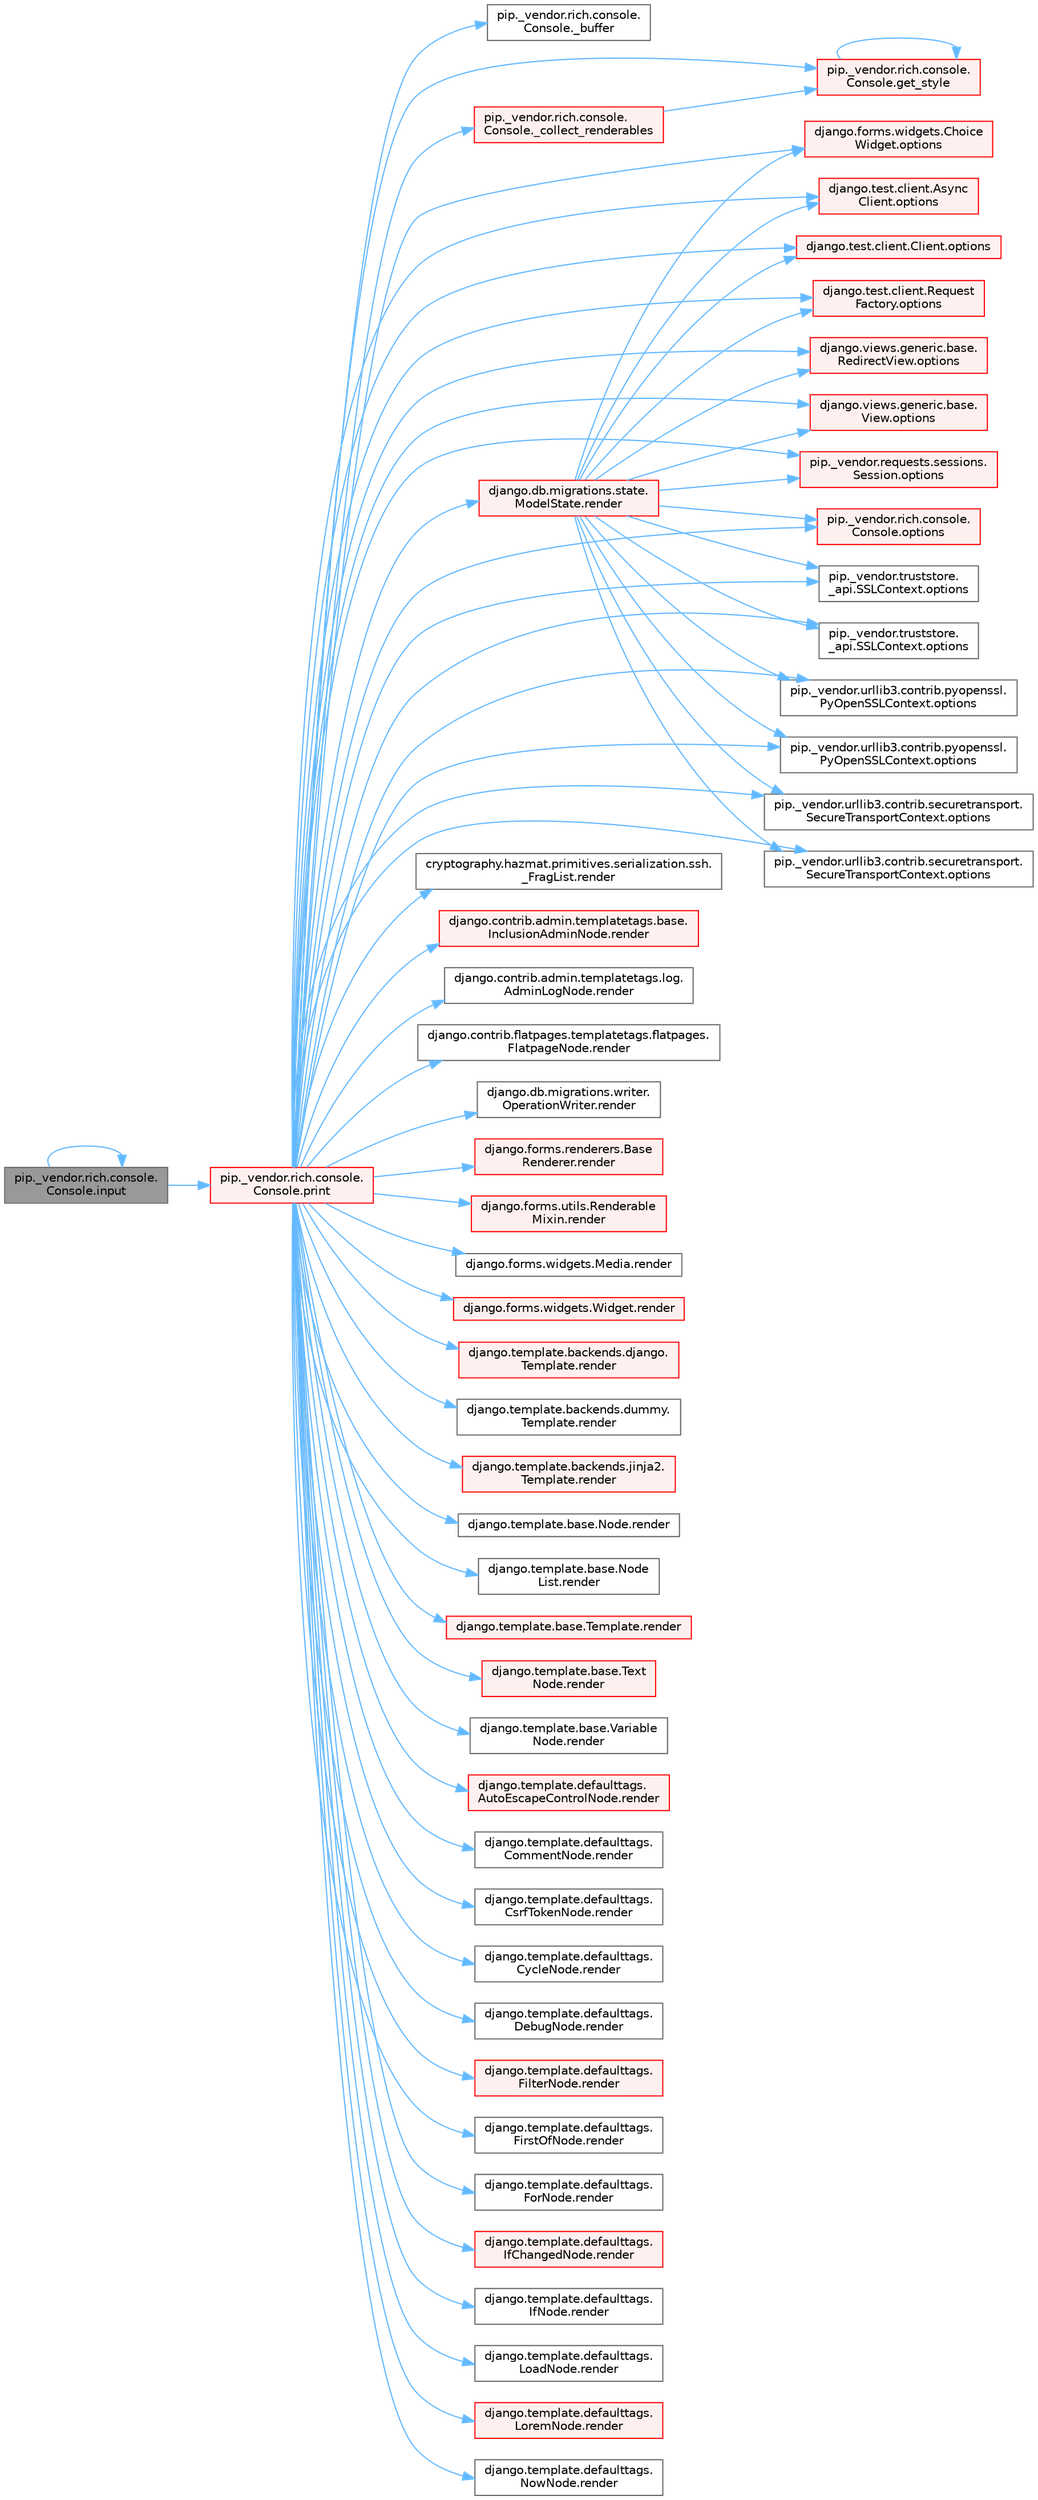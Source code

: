 digraph "pip._vendor.rich.console.Console.input"
{
 // LATEX_PDF_SIZE
  bgcolor="transparent";
  edge [fontname=Helvetica,fontsize=10,labelfontname=Helvetica,labelfontsize=10];
  node [fontname=Helvetica,fontsize=10,shape=box,height=0.2,width=0.4];
  rankdir="LR";
  Node1 [id="Node000001",label="pip._vendor.rich.console.\lConsole.input",height=0.2,width=0.4,color="gray40", fillcolor="grey60", style="filled", fontcolor="black",tooltip=" "];
  Node1 -> Node1 [id="edge1_Node000001_Node000001",color="steelblue1",style="solid",tooltip=" "];
  Node1 -> Node2 [id="edge2_Node000001_Node000002",color="steelblue1",style="solid",tooltip=" "];
  Node2 [id="Node000002",label="pip._vendor.rich.console.\lConsole.print",height=0.2,width=0.4,color="red", fillcolor="#FFF0F0", style="filled",URL="$classpip_1_1__vendor_1_1rich_1_1console_1_1_console.html#af954370cdbb49236b597f2c11064549d",tooltip=" "];
  Node2 -> Node3 [id="edge3_Node000002_Node000003",color="steelblue1",style="solid",tooltip=" "];
  Node3 [id="Node000003",label="pip._vendor.rich.console.\lConsole._buffer",height=0.2,width=0.4,color="grey40", fillcolor="white", style="filled",URL="$classpip_1_1__vendor_1_1rich_1_1console_1_1_console.html#a51eaf031922c907e4085937b82f5564e",tooltip=" "];
  Node2 -> Node4 [id="edge4_Node000002_Node000004",color="steelblue1",style="solid",tooltip=" "];
  Node4 [id="Node000004",label="pip._vendor.rich.console.\lConsole._collect_renderables",height=0.2,width=0.4,color="red", fillcolor="#FFF0F0", style="filled",URL="$classpip_1_1__vendor_1_1rich_1_1console_1_1_console.html#ab053dc750094e77e036523f6d2c14899",tooltip=" "];
  Node4 -> Node8 [id="edge5_Node000004_Node000008",color="steelblue1",style="solid",tooltip=" "];
  Node8 [id="Node000008",label="pip._vendor.rich.console.\lConsole.get_style",height=0.2,width=0.4,color="red", fillcolor="#FFF0F0", style="filled",URL="$classpip_1_1__vendor_1_1rich_1_1console_1_1_console.html#ad6363f2eab416ae6106f6a1dc8e115ff",tooltip=" "];
  Node8 -> Node8 [id="edge6_Node000008_Node000008",color="steelblue1",style="solid",tooltip=" "];
  Node2 -> Node8 [id="edge7_Node000002_Node000008",color="steelblue1",style="solid",tooltip=" "];
  Node2 -> Node17 [id="edge8_Node000002_Node000017",color="steelblue1",style="solid",tooltip=" "];
  Node17 [id="Node000017",label="django.forms.widgets.Choice\lWidget.options",height=0.2,width=0.4,color="red", fillcolor="#FFF0F0", style="filled",URL="$classdjango_1_1forms_1_1widgets_1_1_choice_widget.html#a8575b90386fc2027f38ea00133cef250",tooltip=" "];
  Node2 -> Node1450 [id="edge9_Node000002_Node001450",color="steelblue1",style="solid",tooltip=" "];
  Node1450 [id="Node001450",label="django.test.client.Async\lClient.options",height=0.2,width=0.4,color="red", fillcolor="#FFF0F0", style="filled",URL="$classdjango_1_1test_1_1client_1_1_async_client.html#a84509c6347cbc018e6335b924ec841a2",tooltip=" "];
  Node2 -> Node1655 [id="edge10_Node000002_Node001655",color="steelblue1",style="solid",tooltip=" "];
  Node1655 [id="Node001655",label="django.test.client.Client.options",height=0.2,width=0.4,color="red", fillcolor="#FFF0F0", style="filled",URL="$classdjango_1_1test_1_1client_1_1_client.html#a839ea6375ca2184b3b60550938b6824c",tooltip=" "];
  Node2 -> Node1657 [id="edge11_Node000002_Node001657",color="steelblue1",style="solid",tooltip=" "];
  Node1657 [id="Node001657",label="django.test.client.Request\lFactory.options",height=0.2,width=0.4,color="red", fillcolor="#FFF0F0", style="filled",URL="$classdjango_1_1test_1_1client_1_1_request_factory.html#a438a7e1be2437d680cd78d11dee77c54",tooltip=" "];
  Node2 -> Node1661 [id="edge12_Node000002_Node001661",color="steelblue1",style="solid",tooltip=" "];
  Node1661 [id="Node001661",label="django.views.generic.base.\lRedirectView.options",height=0.2,width=0.4,color="red", fillcolor="#FFF0F0", style="filled",URL="$classdjango_1_1views_1_1generic_1_1base_1_1_redirect_view.html#a444de156c79647344c987295c47a76e1",tooltip=" "];
  Node2 -> Node1838 [id="edge13_Node000002_Node001838",color="steelblue1",style="solid",tooltip=" "];
  Node1838 [id="Node001838",label="django.views.generic.base.\lView.options",height=0.2,width=0.4,color="red", fillcolor="#FFF0F0", style="filled",URL="$classdjango_1_1views_1_1generic_1_1base_1_1_view.html#a4d1dc440a5bae11bd7859d20ca9948e1",tooltip=" "];
  Node2 -> Node1841 [id="edge14_Node000002_Node001841",color="steelblue1",style="solid",tooltip=" "];
  Node1841 [id="Node001841",label="pip._vendor.requests.sessions.\lSession.options",height=0.2,width=0.4,color="red", fillcolor="#FFF0F0", style="filled",URL="$classpip_1_1__vendor_1_1requests_1_1sessions_1_1_session.html#a210270880f90521b3b3014748ecd87e9",tooltip=" "];
  Node2 -> Node1842 [id="edge15_Node000002_Node001842",color="steelblue1",style="solid",tooltip=" "];
  Node1842 [id="Node001842",label="pip._vendor.rich.console.\lConsole.options",height=0.2,width=0.4,color="red", fillcolor="#FFF0F0", style="filled",URL="$classpip_1_1__vendor_1_1rich_1_1console_1_1_console.html#a41c8efe30ea45a9a4a3f8c34c688fe00",tooltip=" "];
  Node2 -> Node1850 [id="edge16_Node000002_Node001850",color="steelblue1",style="solid",tooltip=" "];
  Node1850 [id="Node001850",label="pip._vendor.truststore.\l_api.SSLContext.options",height=0.2,width=0.4,color="grey40", fillcolor="white", style="filled",URL="$classpip_1_1__vendor_1_1truststore_1_1__api_1_1_s_s_l_context.html#a6755b8a82c0de77273744b73a826678d",tooltip=" "];
  Node2 -> Node1851 [id="edge17_Node000002_Node001851",color="steelblue1",style="solid",tooltip=" "];
  Node1851 [id="Node001851",label="pip._vendor.truststore.\l_api.SSLContext.options",height=0.2,width=0.4,color="grey40", fillcolor="white", style="filled",URL="$classpip_1_1__vendor_1_1truststore_1_1__api_1_1_s_s_l_context.html#a90bd5b81f087b6628b2f681ce6cffcd6",tooltip=" "];
  Node2 -> Node1852 [id="edge18_Node000002_Node001852",color="steelblue1",style="solid",tooltip=" "];
  Node1852 [id="Node001852",label="pip._vendor.urllib3.contrib.pyopenssl.\lPyOpenSSLContext.options",height=0.2,width=0.4,color="grey40", fillcolor="white", style="filled",URL="$classpip_1_1__vendor_1_1urllib3_1_1contrib_1_1pyopenssl_1_1_py_open_s_s_l_context.html#a3f539cc9d4b91d2fb90d7f8aef3810c1",tooltip=" "];
  Node2 -> Node1853 [id="edge19_Node000002_Node001853",color="steelblue1",style="solid",tooltip=" "];
  Node1853 [id="Node001853",label="pip._vendor.urllib3.contrib.pyopenssl.\lPyOpenSSLContext.options",height=0.2,width=0.4,color="grey40", fillcolor="white", style="filled",URL="$classpip_1_1__vendor_1_1urllib3_1_1contrib_1_1pyopenssl_1_1_py_open_s_s_l_context.html#a8475fc4f3e83d92654b066a9422908dc",tooltip=" "];
  Node2 -> Node1854 [id="edge20_Node000002_Node001854",color="steelblue1",style="solid",tooltip=" "];
  Node1854 [id="Node001854",label="pip._vendor.urllib3.contrib.securetransport.\lSecureTransportContext.options",height=0.2,width=0.4,color="grey40", fillcolor="white", style="filled",URL="$classpip_1_1__vendor_1_1urllib3_1_1contrib_1_1securetransport_1_1_secure_transport_context.html#ae19920941647ed0b43e0ed7d96e12457",tooltip=" "];
  Node2 -> Node1855 [id="edge21_Node000002_Node001855",color="steelblue1",style="solid",tooltip=" "];
  Node1855 [id="Node001855",label="pip._vendor.urllib3.contrib.securetransport.\lSecureTransportContext.options",height=0.2,width=0.4,color="grey40", fillcolor="white", style="filled",URL="$classpip_1_1__vendor_1_1urllib3_1_1contrib_1_1securetransport_1_1_secure_transport_context.html#acf6c1ec11ca09e30c9c70d7dc26afacd",tooltip=" "];
  Node2 -> Node3329 [id="edge22_Node000002_Node003329",color="steelblue1",style="solid",tooltip=" "];
  Node3329 [id="Node003329",label="cryptography.hazmat.primitives.serialization.ssh.\l_FragList.render",height=0.2,width=0.4,color="grey40", fillcolor="white", style="filled",URL="$classcryptography_1_1hazmat_1_1primitives_1_1serialization_1_1ssh_1_1___frag_list.html#adb86a47aab3646d46cfde49b7a4408a0",tooltip=" "];
  Node2 -> Node3330 [id="edge23_Node000002_Node003330",color="steelblue1",style="solid",tooltip=" "];
  Node3330 [id="Node003330",label="django.contrib.admin.templatetags.base.\lInclusionAdminNode.render",height=0.2,width=0.4,color="red", fillcolor="#FFF0F0", style="filled",URL="$classdjango_1_1contrib_1_1admin_1_1templatetags_1_1base_1_1_inclusion_admin_node.html#a5c909e3c155bf5e7736cc82df0006cda",tooltip=" "];
  Node2 -> Node3331 [id="edge24_Node000002_Node003331",color="steelblue1",style="solid",tooltip=" "];
  Node3331 [id="Node003331",label="django.contrib.admin.templatetags.log.\lAdminLogNode.render",height=0.2,width=0.4,color="grey40", fillcolor="white", style="filled",URL="$classdjango_1_1contrib_1_1admin_1_1templatetags_1_1log_1_1_admin_log_node.html#a86b516f1be40628f1bd94a1dc420cb24",tooltip=" "];
  Node2 -> Node3332 [id="edge25_Node000002_Node003332",color="steelblue1",style="solid",tooltip=" "];
  Node3332 [id="Node003332",label="django.contrib.flatpages.templatetags.flatpages.\lFlatpageNode.render",height=0.2,width=0.4,color="grey40", fillcolor="white", style="filled",URL="$classdjango_1_1contrib_1_1flatpages_1_1templatetags_1_1flatpages_1_1_flatpage_node.html#afc3c992ffd3bae82ad18431268d4eee9",tooltip=" "];
  Node2 -> Node3333 [id="edge26_Node000002_Node003333",color="steelblue1",style="solid",tooltip=" "];
  Node3333 [id="Node003333",label="django.db.migrations.state.\lModelState.render",height=0.2,width=0.4,color="red", fillcolor="#FFF0F0", style="filled",URL="$classdjango_1_1db_1_1migrations_1_1state_1_1_model_state.html#abcfccbe8ebf6564386ec6908b6bc3178",tooltip=" "];
  Node3333 -> Node17 [id="edge27_Node003333_Node000017",color="steelblue1",style="solid",tooltip=" "];
  Node3333 -> Node1450 [id="edge28_Node003333_Node001450",color="steelblue1",style="solid",tooltip=" "];
  Node3333 -> Node1655 [id="edge29_Node003333_Node001655",color="steelblue1",style="solid",tooltip=" "];
  Node3333 -> Node1657 [id="edge30_Node003333_Node001657",color="steelblue1",style="solid",tooltip=" "];
  Node3333 -> Node1661 [id="edge31_Node003333_Node001661",color="steelblue1",style="solid",tooltip=" "];
  Node3333 -> Node1838 [id="edge32_Node003333_Node001838",color="steelblue1",style="solid",tooltip=" "];
  Node3333 -> Node1841 [id="edge33_Node003333_Node001841",color="steelblue1",style="solid",tooltip=" "];
  Node3333 -> Node1842 [id="edge34_Node003333_Node001842",color="steelblue1",style="solid",tooltip=" "];
  Node3333 -> Node1850 [id="edge35_Node003333_Node001850",color="steelblue1",style="solid",tooltip=" "];
  Node3333 -> Node1851 [id="edge36_Node003333_Node001851",color="steelblue1",style="solid",tooltip=" "];
  Node3333 -> Node1852 [id="edge37_Node003333_Node001852",color="steelblue1",style="solid",tooltip=" "];
  Node3333 -> Node1853 [id="edge38_Node003333_Node001853",color="steelblue1",style="solid",tooltip=" "];
  Node3333 -> Node1854 [id="edge39_Node003333_Node001854",color="steelblue1",style="solid",tooltip=" "];
  Node3333 -> Node1855 [id="edge40_Node003333_Node001855",color="steelblue1",style="solid",tooltip=" "];
  Node2 -> Node3335 [id="edge41_Node000002_Node003335",color="steelblue1",style="solid",tooltip=" "];
  Node3335 [id="Node003335",label="django.db.migrations.writer.\lOperationWriter.render",height=0.2,width=0.4,color="grey40", fillcolor="white", style="filled",URL="$classdjango_1_1db_1_1migrations_1_1writer_1_1_operation_writer.html#a6c0937fe3e8b072ea0d6c73954edaeef",tooltip=" "];
  Node2 -> Node3336 [id="edge42_Node000002_Node003336",color="steelblue1",style="solid",tooltip=" "];
  Node3336 [id="Node003336",label="django.forms.renderers.Base\lRenderer.render",height=0.2,width=0.4,color="red", fillcolor="#FFF0F0", style="filled",URL="$classdjango_1_1forms_1_1renderers_1_1_base_renderer.html#afc2864a13f4b09dd1ed354c16e047652",tooltip=" "];
  Node2 -> Node3368 [id="edge43_Node000002_Node003368",color="steelblue1",style="solid",tooltip=" "];
  Node3368 [id="Node003368",label="django.forms.utils.Renderable\lMixin.render",height=0.2,width=0.4,color="red", fillcolor="#FFF0F0", style="filled",URL="$classdjango_1_1forms_1_1utils_1_1_renderable_mixin.html#acdc73a3b1da7190ea3c6e0e2cb22e297",tooltip=" "];
  Node2 -> Node3369 [id="edge44_Node000002_Node003369",color="steelblue1",style="solid",tooltip=" "];
  Node3369 [id="Node003369",label="django.forms.widgets.Media.render",height=0.2,width=0.4,color="grey40", fillcolor="white", style="filled",URL="$classdjango_1_1forms_1_1widgets_1_1_media.html#a8619dcf905d1f6eba055d8c305557a34",tooltip=" "];
  Node2 -> Node3370 [id="edge45_Node000002_Node003370",color="steelblue1",style="solid",tooltip=" "];
  Node3370 [id="Node003370",label="django.forms.widgets.Widget.render",height=0.2,width=0.4,color="red", fillcolor="#FFF0F0", style="filled",URL="$classdjango_1_1forms_1_1widgets_1_1_widget.html#a972266d3972b64c404467dea8d6e2809",tooltip=" "];
  Node2 -> Node3386 [id="edge46_Node000002_Node003386",color="steelblue1",style="solid",tooltip=" "];
  Node3386 [id="Node003386",label="django.template.backends.django.\lTemplate.render",height=0.2,width=0.4,color="red", fillcolor="#FFF0F0", style="filled",URL="$classdjango_1_1template_1_1backends_1_1django_1_1_template.html#a12a44617b125b05f525f3e7262c1efc7",tooltip=" "];
  Node2 -> Node3387 [id="edge47_Node000002_Node003387",color="steelblue1",style="solid",tooltip=" "];
  Node3387 [id="Node003387",label="django.template.backends.dummy.\lTemplate.render",height=0.2,width=0.4,color="grey40", fillcolor="white", style="filled",URL="$classdjango_1_1template_1_1backends_1_1dummy_1_1_template.html#a12bf197b5e1349e6ae932de146ff664a",tooltip=" "];
  Node2 -> Node3388 [id="edge48_Node000002_Node003388",color="steelblue1",style="solid",tooltip=" "];
  Node3388 [id="Node003388",label="django.template.backends.jinja2.\lTemplate.render",height=0.2,width=0.4,color="red", fillcolor="#FFF0F0", style="filled",URL="$classdjango_1_1template_1_1backends_1_1jinja2_1_1_template.html#a2b736ba61eff462a2428d11c69cb3253",tooltip=" "];
  Node2 -> Node3389 [id="edge49_Node000002_Node003389",color="steelblue1",style="solid",tooltip=" "];
  Node3389 [id="Node003389",label="django.template.base.Node.render",height=0.2,width=0.4,color="grey40", fillcolor="white", style="filled",URL="$classdjango_1_1template_1_1base_1_1_node.html#a2113a3a2c813981b87a3972c6df5217c",tooltip=" "];
  Node2 -> Node3390 [id="edge50_Node000002_Node003390",color="steelblue1",style="solid",tooltip=" "];
  Node3390 [id="Node003390",label="django.template.base.Node\lList.render",height=0.2,width=0.4,color="grey40", fillcolor="white", style="filled",URL="$classdjango_1_1template_1_1base_1_1_node_list.html#a06141e2e964bd1582873c22ce0d3ad15",tooltip=" "];
  Node2 -> Node3391 [id="edge51_Node000002_Node003391",color="steelblue1",style="solid",tooltip=" "];
  Node3391 [id="Node003391",label="django.template.base.Template.render",height=0.2,width=0.4,color="red", fillcolor="#FFF0F0", style="filled",URL="$classdjango_1_1template_1_1base_1_1_template.html#abe9da3fa5f3e752f185c33415a9e785a",tooltip=" "];
  Node2 -> Node3392 [id="edge52_Node000002_Node003392",color="steelblue1",style="solid",tooltip=" "];
  Node3392 [id="Node003392",label="django.template.base.Text\lNode.render",height=0.2,width=0.4,color="red", fillcolor="#FFF0F0", style="filled",URL="$classdjango_1_1template_1_1base_1_1_text_node.html#aec8e5edcddfbf3deee609f8dc547c657",tooltip=" "];
  Node2 -> Node3394 [id="edge53_Node000002_Node003394",color="steelblue1",style="solid",tooltip=" "];
  Node3394 [id="Node003394",label="django.template.base.Variable\lNode.render",height=0.2,width=0.4,color="grey40", fillcolor="white", style="filled",URL="$classdjango_1_1template_1_1base_1_1_variable_node.html#adbe2dca265eb15c4cca62d52cdba276d",tooltip=" "];
  Node2 -> Node3395 [id="edge54_Node000002_Node003395",color="steelblue1",style="solid",tooltip=" "];
  Node3395 [id="Node003395",label="django.template.defaulttags.\lAutoEscapeControlNode.render",height=0.2,width=0.4,color="red", fillcolor="#FFF0F0", style="filled",URL="$classdjango_1_1template_1_1defaulttags_1_1_auto_escape_control_node.html#a43432396cc1428e02b1d1b823e5c696c",tooltip=" "];
  Node2 -> Node3396 [id="edge55_Node000002_Node003396",color="steelblue1",style="solid",tooltip=" "];
  Node3396 [id="Node003396",label="django.template.defaulttags.\lCommentNode.render",height=0.2,width=0.4,color="grey40", fillcolor="white", style="filled",URL="$classdjango_1_1template_1_1defaulttags_1_1_comment_node.html#a445298d90bae3586040d9bb23b79c6e6",tooltip=" "];
  Node2 -> Node3397 [id="edge56_Node000002_Node003397",color="steelblue1",style="solid",tooltip=" "];
  Node3397 [id="Node003397",label="django.template.defaulttags.\lCsrfTokenNode.render",height=0.2,width=0.4,color="grey40", fillcolor="white", style="filled",URL="$classdjango_1_1template_1_1defaulttags_1_1_csrf_token_node.html#a204a3abd490af5c068a59954f4122eb8",tooltip=" "];
  Node2 -> Node3398 [id="edge57_Node000002_Node003398",color="steelblue1",style="solid",tooltip=" "];
  Node3398 [id="Node003398",label="django.template.defaulttags.\lCycleNode.render",height=0.2,width=0.4,color="grey40", fillcolor="white", style="filled",URL="$classdjango_1_1template_1_1defaulttags_1_1_cycle_node.html#a5adf70c956480b072cde30962d65b3ba",tooltip=" "];
  Node2 -> Node3399 [id="edge58_Node000002_Node003399",color="steelblue1",style="solid",tooltip=" "];
  Node3399 [id="Node003399",label="django.template.defaulttags.\lDebugNode.render",height=0.2,width=0.4,color="grey40", fillcolor="white", style="filled",URL="$classdjango_1_1template_1_1defaulttags_1_1_debug_node.html#af97c5d95c2464ccd5eb2ba1413f78117",tooltip=" "];
  Node2 -> Node3400 [id="edge59_Node000002_Node003400",color="steelblue1",style="solid",tooltip=" "];
  Node3400 [id="Node003400",label="django.template.defaulttags.\lFilterNode.render",height=0.2,width=0.4,color="red", fillcolor="#FFF0F0", style="filled",URL="$classdjango_1_1template_1_1defaulttags_1_1_filter_node.html#af256865d8dfef80060b19b344491e26f",tooltip=" "];
  Node2 -> Node3401 [id="edge60_Node000002_Node003401",color="steelblue1",style="solid",tooltip=" "];
  Node3401 [id="Node003401",label="django.template.defaulttags.\lFirstOfNode.render",height=0.2,width=0.4,color="grey40", fillcolor="white", style="filled",URL="$classdjango_1_1template_1_1defaulttags_1_1_first_of_node.html#a59af2f769a3c9457fe7ace6959437f8f",tooltip=" "];
  Node2 -> Node3402 [id="edge61_Node000002_Node003402",color="steelblue1",style="solid",tooltip=" "];
  Node3402 [id="Node003402",label="django.template.defaulttags.\lForNode.render",height=0.2,width=0.4,color="grey40", fillcolor="white", style="filled",URL="$classdjango_1_1template_1_1defaulttags_1_1_for_node.html#abff4ba40c07fe75160c111bf4903f96c",tooltip=" "];
  Node2 -> Node3403 [id="edge62_Node000002_Node003403",color="steelblue1",style="solid",tooltip=" "];
  Node3403 [id="Node003403",label="django.template.defaulttags.\lIfChangedNode.render",height=0.2,width=0.4,color="red", fillcolor="#FFF0F0", style="filled",URL="$classdjango_1_1template_1_1defaulttags_1_1_if_changed_node.html#a37391b567554f4e85c817e34f59bd8b6",tooltip=" "];
  Node2 -> Node3405 [id="edge63_Node000002_Node003405",color="steelblue1",style="solid",tooltip=" "];
  Node3405 [id="Node003405",label="django.template.defaulttags.\lIfNode.render",height=0.2,width=0.4,color="grey40", fillcolor="white", style="filled",URL="$classdjango_1_1template_1_1defaulttags_1_1_if_node.html#a088eb007307535bafd93ec08f82c04da",tooltip=" "];
  Node2 -> Node3406 [id="edge64_Node000002_Node003406",color="steelblue1",style="solid",tooltip=" "];
  Node3406 [id="Node003406",label="django.template.defaulttags.\lLoadNode.render",height=0.2,width=0.4,color="grey40", fillcolor="white", style="filled",URL="$classdjango_1_1template_1_1defaulttags_1_1_load_node.html#ae25069b31564a1f816c19fe80483ee5a",tooltip=" "];
  Node2 -> Node3407 [id="edge65_Node000002_Node003407",color="steelblue1",style="solid",tooltip=" "];
  Node3407 [id="Node003407",label="django.template.defaulttags.\lLoremNode.render",height=0.2,width=0.4,color="red", fillcolor="#FFF0F0", style="filled",URL="$classdjango_1_1template_1_1defaulttags_1_1_lorem_node.html#aa9ac6e64f495fe6a2d53e7e7e7a30bf5",tooltip=" "];
  Node2 -> Node3417 [id="edge66_Node000002_Node003417",color="steelblue1",style="solid",tooltip=" "];
  Node3417 [id="Node003417",label="django.template.defaulttags.\lNowNode.render",height=0.2,width=0.4,color="grey40", fillcolor="white", style="filled",URL="$classdjango_1_1template_1_1defaulttags_1_1_now_node.html#a0943425473a897f84236f5a790e1c11b",tooltip=" "];
}
